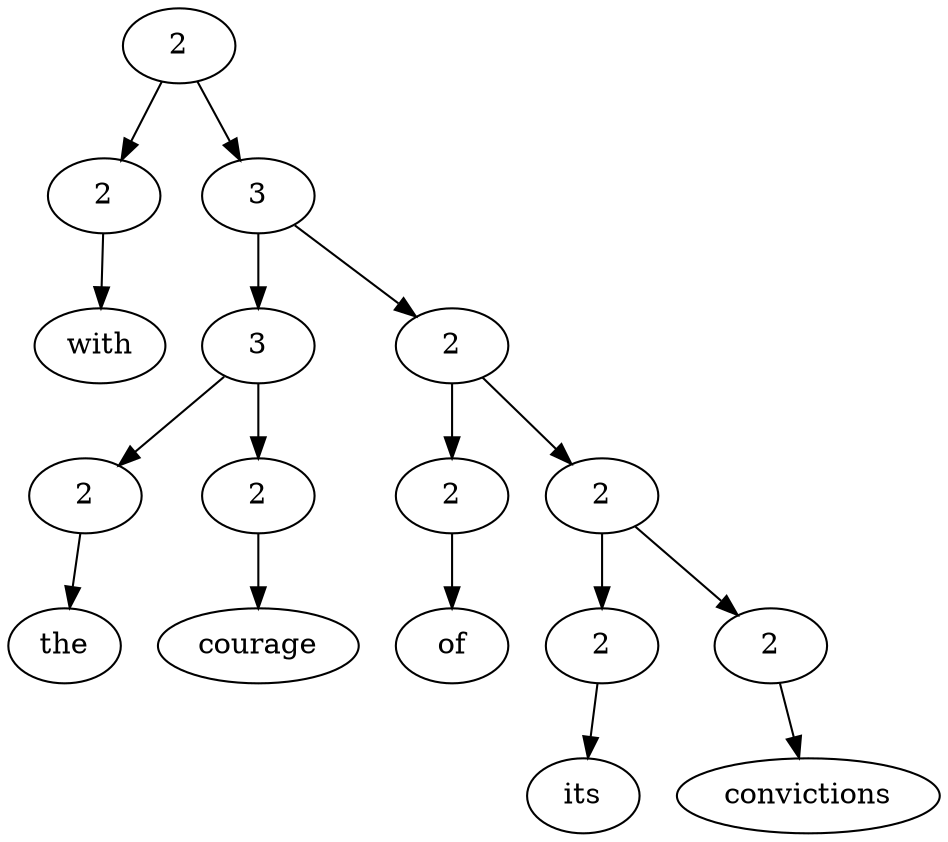 digraph G{Node0 [label="2"]
Node0 -> Node1
Node0 -> Node3
Node1 [label="2"]
Node1 -> Node2
Node3 [label="3"]
Node3 -> Node4
Node3 -> Node9
Node2 [label="with"]
Node4 [label="3"]
Node4 -> Node5
Node4 -> Node7
Node9 [label="2"]
Node9 -> Node10
Node9 -> Node12
Node5 [label="2"]
Node5 -> Node6
Node7 [label="2"]
Node7 -> Node8
Node10 [label="2"]
Node10 -> Node11
Node12 [label="2"]
Node12 -> Node13
Node12 -> Node15
Node6 [label="the"]
Node8 [label="courage"]
Node11 [label="of"]
Node13 [label="2"]
Node13 -> Node14
Node15 [label="2"]
Node15 -> Node16
Node14 [label="its"]
Node16 [label="convictions"]
}